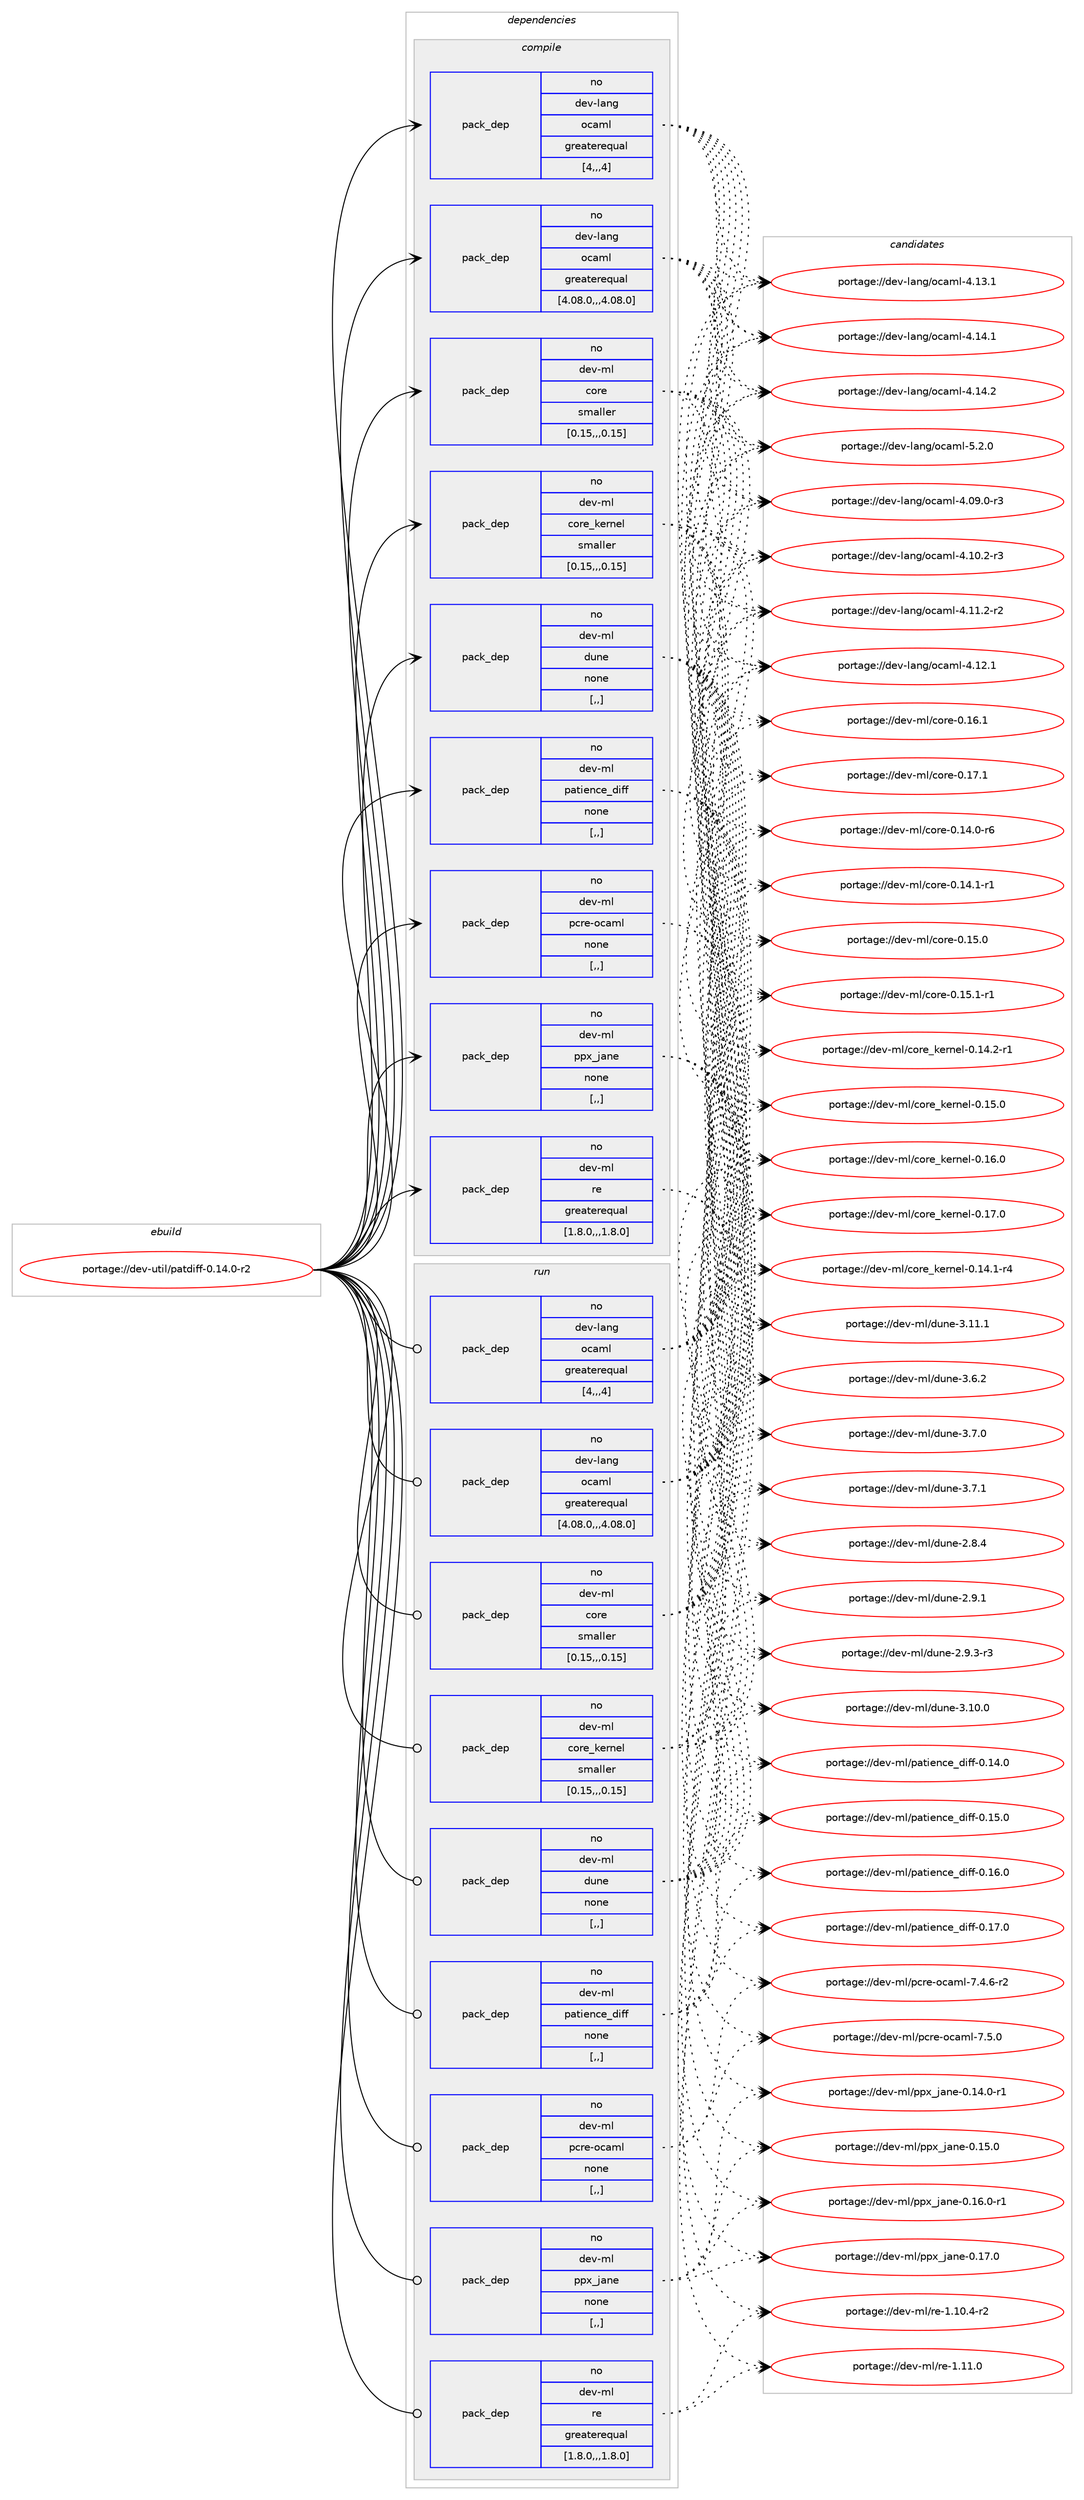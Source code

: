 digraph prolog {

# *************
# Graph options
# *************

newrank=true;
concentrate=true;
compound=true;
graph [rankdir=LR,fontname=Helvetica,fontsize=10,ranksep=1.5];#, ranksep=2.5, nodesep=0.2];
edge  [arrowhead=vee];
node  [fontname=Helvetica,fontsize=10];

# **********
# The ebuild
# **********

subgraph cluster_leftcol {
color=gray;
rank=same;
label=<<i>ebuild</i>>;
id [label="portage://dev-util/patdiff-0.14.0-r2", color=red, width=4, href="../dev-util/patdiff-0.14.0-r2.svg"];
}

# ****************
# The dependencies
# ****************

subgraph cluster_midcol {
color=gray;
label=<<i>dependencies</i>>;
subgraph cluster_compile {
fillcolor="#eeeeee";
style=filled;
label=<<i>compile</i>>;
subgraph pack152155 {
dependency213457 [label=<<TABLE BORDER="0" CELLBORDER="1" CELLSPACING="0" CELLPADDING="4" WIDTH="220"><TR><TD ROWSPAN="6" CELLPADDING="30">pack_dep</TD></TR><TR><TD WIDTH="110">no</TD></TR><TR><TD>dev-lang</TD></TR><TR><TD>ocaml</TD></TR><TR><TD>greaterequal</TD></TR><TR><TD>[4,,,4]</TD></TR></TABLE>>, shape=none, color=blue];
}
id:e -> dependency213457:w [weight=20,style="solid",arrowhead="vee"];
subgraph pack152156 {
dependency213458 [label=<<TABLE BORDER="0" CELLBORDER="1" CELLSPACING="0" CELLPADDING="4" WIDTH="220"><TR><TD ROWSPAN="6" CELLPADDING="30">pack_dep</TD></TR><TR><TD WIDTH="110">no</TD></TR><TR><TD>dev-lang</TD></TR><TR><TD>ocaml</TD></TR><TR><TD>greaterequal</TD></TR><TR><TD>[4.08.0,,,4.08.0]</TD></TR></TABLE>>, shape=none, color=blue];
}
id:e -> dependency213458:w [weight=20,style="solid",arrowhead="vee"];
subgraph pack152157 {
dependency213459 [label=<<TABLE BORDER="0" CELLBORDER="1" CELLSPACING="0" CELLPADDING="4" WIDTH="220"><TR><TD ROWSPAN="6" CELLPADDING="30">pack_dep</TD></TR><TR><TD WIDTH="110">no</TD></TR><TR><TD>dev-ml</TD></TR><TR><TD>core</TD></TR><TR><TD>smaller</TD></TR><TR><TD>[0.15,,,0.15]</TD></TR></TABLE>>, shape=none, color=blue];
}
id:e -> dependency213459:w [weight=20,style="solid",arrowhead="vee"];
subgraph pack152158 {
dependency213460 [label=<<TABLE BORDER="0" CELLBORDER="1" CELLSPACING="0" CELLPADDING="4" WIDTH="220"><TR><TD ROWSPAN="6" CELLPADDING="30">pack_dep</TD></TR><TR><TD WIDTH="110">no</TD></TR><TR><TD>dev-ml</TD></TR><TR><TD>core_kernel</TD></TR><TR><TD>smaller</TD></TR><TR><TD>[0.15,,,0.15]</TD></TR></TABLE>>, shape=none, color=blue];
}
id:e -> dependency213460:w [weight=20,style="solid",arrowhead="vee"];
subgraph pack152159 {
dependency213461 [label=<<TABLE BORDER="0" CELLBORDER="1" CELLSPACING="0" CELLPADDING="4" WIDTH="220"><TR><TD ROWSPAN="6" CELLPADDING="30">pack_dep</TD></TR><TR><TD WIDTH="110">no</TD></TR><TR><TD>dev-ml</TD></TR><TR><TD>dune</TD></TR><TR><TD>none</TD></TR><TR><TD>[,,]</TD></TR></TABLE>>, shape=none, color=blue];
}
id:e -> dependency213461:w [weight=20,style="solid",arrowhead="vee"];
subgraph pack152160 {
dependency213462 [label=<<TABLE BORDER="0" CELLBORDER="1" CELLSPACING="0" CELLPADDING="4" WIDTH="220"><TR><TD ROWSPAN="6" CELLPADDING="30">pack_dep</TD></TR><TR><TD WIDTH="110">no</TD></TR><TR><TD>dev-ml</TD></TR><TR><TD>patience_diff</TD></TR><TR><TD>none</TD></TR><TR><TD>[,,]</TD></TR></TABLE>>, shape=none, color=blue];
}
id:e -> dependency213462:w [weight=20,style="solid",arrowhead="vee"];
subgraph pack152161 {
dependency213463 [label=<<TABLE BORDER="0" CELLBORDER="1" CELLSPACING="0" CELLPADDING="4" WIDTH="220"><TR><TD ROWSPAN="6" CELLPADDING="30">pack_dep</TD></TR><TR><TD WIDTH="110">no</TD></TR><TR><TD>dev-ml</TD></TR><TR><TD>pcre-ocaml</TD></TR><TR><TD>none</TD></TR><TR><TD>[,,]</TD></TR></TABLE>>, shape=none, color=blue];
}
id:e -> dependency213463:w [weight=20,style="solid",arrowhead="vee"];
subgraph pack152162 {
dependency213464 [label=<<TABLE BORDER="0" CELLBORDER="1" CELLSPACING="0" CELLPADDING="4" WIDTH="220"><TR><TD ROWSPAN="6" CELLPADDING="30">pack_dep</TD></TR><TR><TD WIDTH="110">no</TD></TR><TR><TD>dev-ml</TD></TR><TR><TD>ppx_jane</TD></TR><TR><TD>none</TD></TR><TR><TD>[,,]</TD></TR></TABLE>>, shape=none, color=blue];
}
id:e -> dependency213464:w [weight=20,style="solid",arrowhead="vee"];
subgraph pack152163 {
dependency213465 [label=<<TABLE BORDER="0" CELLBORDER="1" CELLSPACING="0" CELLPADDING="4" WIDTH="220"><TR><TD ROWSPAN="6" CELLPADDING="30">pack_dep</TD></TR><TR><TD WIDTH="110">no</TD></TR><TR><TD>dev-ml</TD></TR><TR><TD>re</TD></TR><TR><TD>greaterequal</TD></TR><TR><TD>[1.8.0,,,1.8.0]</TD></TR></TABLE>>, shape=none, color=blue];
}
id:e -> dependency213465:w [weight=20,style="solid",arrowhead="vee"];
}
subgraph cluster_compileandrun {
fillcolor="#eeeeee";
style=filled;
label=<<i>compile and run</i>>;
}
subgraph cluster_run {
fillcolor="#eeeeee";
style=filled;
label=<<i>run</i>>;
subgraph pack152164 {
dependency213466 [label=<<TABLE BORDER="0" CELLBORDER="1" CELLSPACING="0" CELLPADDING="4" WIDTH="220"><TR><TD ROWSPAN="6" CELLPADDING="30">pack_dep</TD></TR><TR><TD WIDTH="110">no</TD></TR><TR><TD>dev-lang</TD></TR><TR><TD>ocaml</TD></TR><TR><TD>greaterequal</TD></TR><TR><TD>[4,,,4]</TD></TR></TABLE>>, shape=none, color=blue];
}
id:e -> dependency213466:w [weight=20,style="solid",arrowhead="odot"];
subgraph pack152165 {
dependency213467 [label=<<TABLE BORDER="0" CELLBORDER="1" CELLSPACING="0" CELLPADDING="4" WIDTH="220"><TR><TD ROWSPAN="6" CELLPADDING="30">pack_dep</TD></TR><TR><TD WIDTH="110">no</TD></TR><TR><TD>dev-lang</TD></TR><TR><TD>ocaml</TD></TR><TR><TD>greaterequal</TD></TR><TR><TD>[4.08.0,,,4.08.0]</TD></TR></TABLE>>, shape=none, color=blue];
}
id:e -> dependency213467:w [weight=20,style="solid",arrowhead="odot"];
subgraph pack152166 {
dependency213468 [label=<<TABLE BORDER="0" CELLBORDER="1" CELLSPACING="0" CELLPADDING="4" WIDTH="220"><TR><TD ROWSPAN="6" CELLPADDING="30">pack_dep</TD></TR><TR><TD WIDTH="110">no</TD></TR><TR><TD>dev-ml</TD></TR><TR><TD>core</TD></TR><TR><TD>smaller</TD></TR><TR><TD>[0.15,,,0.15]</TD></TR></TABLE>>, shape=none, color=blue];
}
id:e -> dependency213468:w [weight=20,style="solid",arrowhead="odot"];
subgraph pack152167 {
dependency213469 [label=<<TABLE BORDER="0" CELLBORDER="1" CELLSPACING="0" CELLPADDING="4" WIDTH="220"><TR><TD ROWSPAN="6" CELLPADDING="30">pack_dep</TD></TR><TR><TD WIDTH="110">no</TD></TR><TR><TD>dev-ml</TD></TR><TR><TD>core_kernel</TD></TR><TR><TD>smaller</TD></TR><TR><TD>[0.15,,,0.15]</TD></TR></TABLE>>, shape=none, color=blue];
}
id:e -> dependency213469:w [weight=20,style="solid",arrowhead="odot"];
subgraph pack152168 {
dependency213470 [label=<<TABLE BORDER="0" CELLBORDER="1" CELLSPACING="0" CELLPADDING="4" WIDTH="220"><TR><TD ROWSPAN="6" CELLPADDING="30">pack_dep</TD></TR><TR><TD WIDTH="110">no</TD></TR><TR><TD>dev-ml</TD></TR><TR><TD>dune</TD></TR><TR><TD>none</TD></TR><TR><TD>[,,]</TD></TR></TABLE>>, shape=none, color=blue];
}
id:e -> dependency213470:w [weight=20,style="solid",arrowhead="odot"];
subgraph pack152169 {
dependency213471 [label=<<TABLE BORDER="0" CELLBORDER="1" CELLSPACING="0" CELLPADDING="4" WIDTH="220"><TR><TD ROWSPAN="6" CELLPADDING="30">pack_dep</TD></TR><TR><TD WIDTH="110">no</TD></TR><TR><TD>dev-ml</TD></TR><TR><TD>patience_diff</TD></TR><TR><TD>none</TD></TR><TR><TD>[,,]</TD></TR></TABLE>>, shape=none, color=blue];
}
id:e -> dependency213471:w [weight=20,style="solid",arrowhead="odot"];
subgraph pack152170 {
dependency213472 [label=<<TABLE BORDER="0" CELLBORDER="1" CELLSPACING="0" CELLPADDING="4" WIDTH="220"><TR><TD ROWSPAN="6" CELLPADDING="30">pack_dep</TD></TR><TR><TD WIDTH="110">no</TD></TR><TR><TD>dev-ml</TD></TR><TR><TD>pcre-ocaml</TD></TR><TR><TD>none</TD></TR><TR><TD>[,,]</TD></TR></TABLE>>, shape=none, color=blue];
}
id:e -> dependency213472:w [weight=20,style="solid",arrowhead="odot"];
subgraph pack152171 {
dependency213473 [label=<<TABLE BORDER="0" CELLBORDER="1" CELLSPACING="0" CELLPADDING="4" WIDTH="220"><TR><TD ROWSPAN="6" CELLPADDING="30">pack_dep</TD></TR><TR><TD WIDTH="110">no</TD></TR><TR><TD>dev-ml</TD></TR><TR><TD>ppx_jane</TD></TR><TR><TD>none</TD></TR><TR><TD>[,,]</TD></TR></TABLE>>, shape=none, color=blue];
}
id:e -> dependency213473:w [weight=20,style="solid",arrowhead="odot"];
subgraph pack152172 {
dependency213474 [label=<<TABLE BORDER="0" CELLBORDER="1" CELLSPACING="0" CELLPADDING="4" WIDTH="220"><TR><TD ROWSPAN="6" CELLPADDING="30">pack_dep</TD></TR><TR><TD WIDTH="110">no</TD></TR><TR><TD>dev-ml</TD></TR><TR><TD>re</TD></TR><TR><TD>greaterequal</TD></TR><TR><TD>[1.8.0,,,1.8.0]</TD></TR></TABLE>>, shape=none, color=blue];
}
id:e -> dependency213474:w [weight=20,style="solid",arrowhead="odot"];
}
}

# **************
# The candidates
# **************

subgraph cluster_choices {
rank=same;
color=gray;
label=<<i>candidates</i>>;

subgraph choice152155 {
color=black;
nodesep=1;
choice1001011184510897110103471119997109108455246485746484511451 [label="portage://dev-lang/ocaml-4.09.0-r3", color=red, width=4,href="../dev-lang/ocaml-4.09.0-r3.svg"];
choice1001011184510897110103471119997109108455246494846504511451 [label="portage://dev-lang/ocaml-4.10.2-r3", color=red, width=4,href="../dev-lang/ocaml-4.10.2-r3.svg"];
choice1001011184510897110103471119997109108455246494946504511450 [label="portage://dev-lang/ocaml-4.11.2-r2", color=red, width=4,href="../dev-lang/ocaml-4.11.2-r2.svg"];
choice100101118451089711010347111999710910845524649504649 [label="portage://dev-lang/ocaml-4.12.1", color=red, width=4,href="../dev-lang/ocaml-4.12.1.svg"];
choice100101118451089711010347111999710910845524649514649 [label="portage://dev-lang/ocaml-4.13.1", color=red, width=4,href="../dev-lang/ocaml-4.13.1.svg"];
choice100101118451089711010347111999710910845524649524649 [label="portage://dev-lang/ocaml-4.14.1", color=red, width=4,href="../dev-lang/ocaml-4.14.1.svg"];
choice100101118451089711010347111999710910845524649524650 [label="portage://dev-lang/ocaml-4.14.2", color=red, width=4,href="../dev-lang/ocaml-4.14.2.svg"];
choice1001011184510897110103471119997109108455346504648 [label="portage://dev-lang/ocaml-5.2.0", color=red, width=4,href="../dev-lang/ocaml-5.2.0.svg"];
dependency213457:e -> choice1001011184510897110103471119997109108455246485746484511451:w [style=dotted,weight="100"];
dependency213457:e -> choice1001011184510897110103471119997109108455246494846504511451:w [style=dotted,weight="100"];
dependency213457:e -> choice1001011184510897110103471119997109108455246494946504511450:w [style=dotted,weight="100"];
dependency213457:e -> choice100101118451089711010347111999710910845524649504649:w [style=dotted,weight="100"];
dependency213457:e -> choice100101118451089711010347111999710910845524649514649:w [style=dotted,weight="100"];
dependency213457:e -> choice100101118451089711010347111999710910845524649524649:w [style=dotted,weight="100"];
dependency213457:e -> choice100101118451089711010347111999710910845524649524650:w [style=dotted,weight="100"];
dependency213457:e -> choice1001011184510897110103471119997109108455346504648:w [style=dotted,weight="100"];
}
subgraph choice152156 {
color=black;
nodesep=1;
choice1001011184510897110103471119997109108455246485746484511451 [label="portage://dev-lang/ocaml-4.09.0-r3", color=red, width=4,href="../dev-lang/ocaml-4.09.0-r3.svg"];
choice1001011184510897110103471119997109108455246494846504511451 [label="portage://dev-lang/ocaml-4.10.2-r3", color=red, width=4,href="../dev-lang/ocaml-4.10.2-r3.svg"];
choice1001011184510897110103471119997109108455246494946504511450 [label="portage://dev-lang/ocaml-4.11.2-r2", color=red, width=4,href="../dev-lang/ocaml-4.11.2-r2.svg"];
choice100101118451089711010347111999710910845524649504649 [label="portage://dev-lang/ocaml-4.12.1", color=red, width=4,href="../dev-lang/ocaml-4.12.1.svg"];
choice100101118451089711010347111999710910845524649514649 [label="portage://dev-lang/ocaml-4.13.1", color=red, width=4,href="../dev-lang/ocaml-4.13.1.svg"];
choice100101118451089711010347111999710910845524649524649 [label="portage://dev-lang/ocaml-4.14.1", color=red, width=4,href="../dev-lang/ocaml-4.14.1.svg"];
choice100101118451089711010347111999710910845524649524650 [label="portage://dev-lang/ocaml-4.14.2", color=red, width=4,href="../dev-lang/ocaml-4.14.2.svg"];
choice1001011184510897110103471119997109108455346504648 [label="portage://dev-lang/ocaml-5.2.0", color=red, width=4,href="../dev-lang/ocaml-5.2.0.svg"];
dependency213458:e -> choice1001011184510897110103471119997109108455246485746484511451:w [style=dotted,weight="100"];
dependency213458:e -> choice1001011184510897110103471119997109108455246494846504511451:w [style=dotted,weight="100"];
dependency213458:e -> choice1001011184510897110103471119997109108455246494946504511450:w [style=dotted,weight="100"];
dependency213458:e -> choice100101118451089711010347111999710910845524649504649:w [style=dotted,weight="100"];
dependency213458:e -> choice100101118451089711010347111999710910845524649514649:w [style=dotted,weight="100"];
dependency213458:e -> choice100101118451089711010347111999710910845524649524649:w [style=dotted,weight="100"];
dependency213458:e -> choice100101118451089711010347111999710910845524649524650:w [style=dotted,weight="100"];
dependency213458:e -> choice1001011184510897110103471119997109108455346504648:w [style=dotted,weight="100"];
}
subgraph choice152157 {
color=black;
nodesep=1;
choice100101118451091084799111114101454846495246484511454 [label="portage://dev-ml/core-0.14.0-r6", color=red, width=4,href="../dev-ml/core-0.14.0-r6.svg"];
choice100101118451091084799111114101454846495246494511449 [label="portage://dev-ml/core-0.14.1-r1", color=red, width=4,href="../dev-ml/core-0.14.1-r1.svg"];
choice10010111845109108479911111410145484649534648 [label="portage://dev-ml/core-0.15.0", color=red, width=4,href="../dev-ml/core-0.15.0.svg"];
choice100101118451091084799111114101454846495346494511449 [label="portage://dev-ml/core-0.15.1-r1", color=red, width=4,href="../dev-ml/core-0.15.1-r1.svg"];
choice10010111845109108479911111410145484649544649 [label="portage://dev-ml/core-0.16.1", color=red, width=4,href="../dev-ml/core-0.16.1.svg"];
choice10010111845109108479911111410145484649554649 [label="portage://dev-ml/core-0.17.1", color=red, width=4,href="../dev-ml/core-0.17.1.svg"];
dependency213459:e -> choice100101118451091084799111114101454846495246484511454:w [style=dotted,weight="100"];
dependency213459:e -> choice100101118451091084799111114101454846495246494511449:w [style=dotted,weight="100"];
dependency213459:e -> choice10010111845109108479911111410145484649534648:w [style=dotted,weight="100"];
dependency213459:e -> choice100101118451091084799111114101454846495346494511449:w [style=dotted,weight="100"];
dependency213459:e -> choice10010111845109108479911111410145484649544649:w [style=dotted,weight="100"];
dependency213459:e -> choice10010111845109108479911111410145484649554649:w [style=dotted,weight="100"];
}
subgraph choice152158 {
color=black;
nodesep=1;
choice10010111845109108479911111410195107101114110101108454846495246494511452 [label="portage://dev-ml/core_kernel-0.14.1-r4", color=red, width=4,href="../dev-ml/core_kernel-0.14.1-r4.svg"];
choice10010111845109108479911111410195107101114110101108454846495246504511449 [label="portage://dev-ml/core_kernel-0.14.2-r1", color=red, width=4,href="../dev-ml/core_kernel-0.14.2-r1.svg"];
choice1001011184510910847991111141019510710111411010110845484649534648 [label="portage://dev-ml/core_kernel-0.15.0", color=red, width=4,href="../dev-ml/core_kernel-0.15.0.svg"];
choice1001011184510910847991111141019510710111411010110845484649544648 [label="portage://dev-ml/core_kernel-0.16.0", color=red, width=4,href="../dev-ml/core_kernel-0.16.0.svg"];
choice1001011184510910847991111141019510710111411010110845484649554648 [label="portage://dev-ml/core_kernel-0.17.0", color=red, width=4,href="../dev-ml/core_kernel-0.17.0.svg"];
dependency213460:e -> choice10010111845109108479911111410195107101114110101108454846495246494511452:w [style=dotted,weight="100"];
dependency213460:e -> choice10010111845109108479911111410195107101114110101108454846495246504511449:w [style=dotted,weight="100"];
dependency213460:e -> choice1001011184510910847991111141019510710111411010110845484649534648:w [style=dotted,weight="100"];
dependency213460:e -> choice1001011184510910847991111141019510710111411010110845484649544648:w [style=dotted,weight="100"];
dependency213460:e -> choice1001011184510910847991111141019510710111411010110845484649554648:w [style=dotted,weight="100"];
}
subgraph choice152159 {
color=black;
nodesep=1;
choice1001011184510910847100117110101455046564652 [label="portage://dev-ml/dune-2.8.4", color=red, width=4,href="../dev-ml/dune-2.8.4.svg"];
choice1001011184510910847100117110101455046574649 [label="portage://dev-ml/dune-2.9.1", color=red, width=4,href="../dev-ml/dune-2.9.1.svg"];
choice10010111845109108471001171101014550465746514511451 [label="portage://dev-ml/dune-2.9.3-r3", color=red, width=4,href="../dev-ml/dune-2.9.3-r3.svg"];
choice100101118451091084710011711010145514649484648 [label="portage://dev-ml/dune-3.10.0", color=red, width=4,href="../dev-ml/dune-3.10.0.svg"];
choice100101118451091084710011711010145514649494649 [label="portage://dev-ml/dune-3.11.1", color=red, width=4,href="../dev-ml/dune-3.11.1.svg"];
choice1001011184510910847100117110101455146544650 [label="portage://dev-ml/dune-3.6.2", color=red, width=4,href="../dev-ml/dune-3.6.2.svg"];
choice1001011184510910847100117110101455146554648 [label="portage://dev-ml/dune-3.7.0", color=red, width=4,href="../dev-ml/dune-3.7.0.svg"];
choice1001011184510910847100117110101455146554649 [label="portage://dev-ml/dune-3.7.1", color=red, width=4,href="../dev-ml/dune-3.7.1.svg"];
dependency213461:e -> choice1001011184510910847100117110101455046564652:w [style=dotted,weight="100"];
dependency213461:e -> choice1001011184510910847100117110101455046574649:w [style=dotted,weight="100"];
dependency213461:e -> choice10010111845109108471001171101014550465746514511451:w [style=dotted,weight="100"];
dependency213461:e -> choice100101118451091084710011711010145514649484648:w [style=dotted,weight="100"];
dependency213461:e -> choice100101118451091084710011711010145514649494649:w [style=dotted,weight="100"];
dependency213461:e -> choice1001011184510910847100117110101455146544650:w [style=dotted,weight="100"];
dependency213461:e -> choice1001011184510910847100117110101455146554648:w [style=dotted,weight="100"];
dependency213461:e -> choice1001011184510910847100117110101455146554649:w [style=dotted,weight="100"];
}
subgraph choice152160 {
color=black;
nodesep=1;
choice100101118451091084711297116105101110991019510010510210245484649524648 [label="portage://dev-ml/patience_diff-0.14.0", color=red, width=4,href="../dev-ml/patience_diff-0.14.0.svg"];
choice100101118451091084711297116105101110991019510010510210245484649534648 [label="portage://dev-ml/patience_diff-0.15.0", color=red, width=4,href="../dev-ml/patience_diff-0.15.0.svg"];
choice100101118451091084711297116105101110991019510010510210245484649544648 [label="portage://dev-ml/patience_diff-0.16.0", color=red, width=4,href="../dev-ml/patience_diff-0.16.0.svg"];
choice100101118451091084711297116105101110991019510010510210245484649554648 [label="portage://dev-ml/patience_diff-0.17.0", color=red, width=4,href="../dev-ml/patience_diff-0.17.0.svg"];
dependency213462:e -> choice100101118451091084711297116105101110991019510010510210245484649524648:w [style=dotted,weight="100"];
dependency213462:e -> choice100101118451091084711297116105101110991019510010510210245484649534648:w [style=dotted,weight="100"];
dependency213462:e -> choice100101118451091084711297116105101110991019510010510210245484649544648:w [style=dotted,weight="100"];
dependency213462:e -> choice100101118451091084711297116105101110991019510010510210245484649554648:w [style=dotted,weight="100"];
}
subgraph choice152161 {
color=black;
nodesep=1;
choice1001011184510910847112991141014511199971091084555465246544511450 [label="portage://dev-ml/pcre-ocaml-7.4.6-r2", color=red, width=4,href="../dev-ml/pcre-ocaml-7.4.6-r2.svg"];
choice100101118451091084711299114101451119997109108455546534648 [label="portage://dev-ml/pcre-ocaml-7.5.0", color=red, width=4,href="../dev-ml/pcre-ocaml-7.5.0.svg"];
dependency213463:e -> choice1001011184510910847112991141014511199971091084555465246544511450:w [style=dotted,weight="100"];
dependency213463:e -> choice100101118451091084711299114101451119997109108455546534648:w [style=dotted,weight="100"];
}
subgraph choice152162 {
color=black;
nodesep=1;
choice10010111845109108471121121209510697110101454846495246484511449 [label="portage://dev-ml/ppx_jane-0.14.0-r1", color=red, width=4,href="../dev-ml/ppx_jane-0.14.0-r1.svg"];
choice1001011184510910847112112120951069711010145484649534648 [label="portage://dev-ml/ppx_jane-0.15.0", color=red, width=4,href="../dev-ml/ppx_jane-0.15.0.svg"];
choice10010111845109108471121121209510697110101454846495446484511449 [label="portage://dev-ml/ppx_jane-0.16.0-r1", color=red, width=4,href="../dev-ml/ppx_jane-0.16.0-r1.svg"];
choice1001011184510910847112112120951069711010145484649554648 [label="portage://dev-ml/ppx_jane-0.17.0", color=red, width=4,href="../dev-ml/ppx_jane-0.17.0.svg"];
dependency213464:e -> choice10010111845109108471121121209510697110101454846495246484511449:w [style=dotted,weight="100"];
dependency213464:e -> choice1001011184510910847112112120951069711010145484649534648:w [style=dotted,weight="100"];
dependency213464:e -> choice10010111845109108471121121209510697110101454846495446484511449:w [style=dotted,weight="100"];
dependency213464:e -> choice1001011184510910847112112120951069711010145484649554648:w [style=dotted,weight="100"];
}
subgraph choice152163 {
color=black;
nodesep=1;
choice1001011184510910847114101454946494846524511450 [label="portage://dev-ml/re-1.10.4-r2", color=red, width=4,href="../dev-ml/re-1.10.4-r2.svg"];
choice100101118451091084711410145494649494648 [label="portage://dev-ml/re-1.11.0", color=red, width=4,href="../dev-ml/re-1.11.0.svg"];
dependency213465:e -> choice1001011184510910847114101454946494846524511450:w [style=dotted,weight="100"];
dependency213465:e -> choice100101118451091084711410145494649494648:w [style=dotted,weight="100"];
}
subgraph choice152164 {
color=black;
nodesep=1;
choice1001011184510897110103471119997109108455246485746484511451 [label="portage://dev-lang/ocaml-4.09.0-r3", color=red, width=4,href="../dev-lang/ocaml-4.09.0-r3.svg"];
choice1001011184510897110103471119997109108455246494846504511451 [label="portage://dev-lang/ocaml-4.10.2-r3", color=red, width=4,href="../dev-lang/ocaml-4.10.2-r3.svg"];
choice1001011184510897110103471119997109108455246494946504511450 [label="portage://dev-lang/ocaml-4.11.2-r2", color=red, width=4,href="../dev-lang/ocaml-4.11.2-r2.svg"];
choice100101118451089711010347111999710910845524649504649 [label="portage://dev-lang/ocaml-4.12.1", color=red, width=4,href="../dev-lang/ocaml-4.12.1.svg"];
choice100101118451089711010347111999710910845524649514649 [label="portage://dev-lang/ocaml-4.13.1", color=red, width=4,href="../dev-lang/ocaml-4.13.1.svg"];
choice100101118451089711010347111999710910845524649524649 [label="portage://dev-lang/ocaml-4.14.1", color=red, width=4,href="../dev-lang/ocaml-4.14.1.svg"];
choice100101118451089711010347111999710910845524649524650 [label="portage://dev-lang/ocaml-4.14.2", color=red, width=4,href="../dev-lang/ocaml-4.14.2.svg"];
choice1001011184510897110103471119997109108455346504648 [label="portage://dev-lang/ocaml-5.2.0", color=red, width=4,href="../dev-lang/ocaml-5.2.0.svg"];
dependency213466:e -> choice1001011184510897110103471119997109108455246485746484511451:w [style=dotted,weight="100"];
dependency213466:e -> choice1001011184510897110103471119997109108455246494846504511451:w [style=dotted,weight="100"];
dependency213466:e -> choice1001011184510897110103471119997109108455246494946504511450:w [style=dotted,weight="100"];
dependency213466:e -> choice100101118451089711010347111999710910845524649504649:w [style=dotted,weight="100"];
dependency213466:e -> choice100101118451089711010347111999710910845524649514649:w [style=dotted,weight="100"];
dependency213466:e -> choice100101118451089711010347111999710910845524649524649:w [style=dotted,weight="100"];
dependency213466:e -> choice100101118451089711010347111999710910845524649524650:w [style=dotted,weight="100"];
dependency213466:e -> choice1001011184510897110103471119997109108455346504648:w [style=dotted,weight="100"];
}
subgraph choice152165 {
color=black;
nodesep=1;
choice1001011184510897110103471119997109108455246485746484511451 [label="portage://dev-lang/ocaml-4.09.0-r3", color=red, width=4,href="../dev-lang/ocaml-4.09.0-r3.svg"];
choice1001011184510897110103471119997109108455246494846504511451 [label="portage://dev-lang/ocaml-4.10.2-r3", color=red, width=4,href="../dev-lang/ocaml-4.10.2-r3.svg"];
choice1001011184510897110103471119997109108455246494946504511450 [label="portage://dev-lang/ocaml-4.11.2-r2", color=red, width=4,href="../dev-lang/ocaml-4.11.2-r2.svg"];
choice100101118451089711010347111999710910845524649504649 [label="portage://dev-lang/ocaml-4.12.1", color=red, width=4,href="../dev-lang/ocaml-4.12.1.svg"];
choice100101118451089711010347111999710910845524649514649 [label="portage://dev-lang/ocaml-4.13.1", color=red, width=4,href="../dev-lang/ocaml-4.13.1.svg"];
choice100101118451089711010347111999710910845524649524649 [label="portage://dev-lang/ocaml-4.14.1", color=red, width=4,href="../dev-lang/ocaml-4.14.1.svg"];
choice100101118451089711010347111999710910845524649524650 [label="portage://dev-lang/ocaml-4.14.2", color=red, width=4,href="../dev-lang/ocaml-4.14.2.svg"];
choice1001011184510897110103471119997109108455346504648 [label="portage://dev-lang/ocaml-5.2.0", color=red, width=4,href="../dev-lang/ocaml-5.2.0.svg"];
dependency213467:e -> choice1001011184510897110103471119997109108455246485746484511451:w [style=dotted,weight="100"];
dependency213467:e -> choice1001011184510897110103471119997109108455246494846504511451:w [style=dotted,weight="100"];
dependency213467:e -> choice1001011184510897110103471119997109108455246494946504511450:w [style=dotted,weight="100"];
dependency213467:e -> choice100101118451089711010347111999710910845524649504649:w [style=dotted,weight="100"];
dependency213467:e -> choice100101118451089711010347111999710910845524649514649:w [style=dotted,weight="100"];
dependency213467:e -> choice100101118451089711010347111999710910845524649524649:w [style=dotted,weight="100"];
dependency213467:e -> choice100101118451089711010347111999710910845524649524650:w [style=dotted,weight="100"];
dependency213467:e -> choice1001011184510897110103471119997109108455346504648:w [style=dotted,weight="100"];
}
subgraph choice152166 {
color=black;
nodesep=1;
choice100101118451091084799111114101454846495246484511454 [label="portage://dev-ml/core-0.14.0-r6", color=red, width=4,href="../dev-ml/core-0.14.0-r6.svg"];
choice100101118451091084799111114101454846495246494511449 [label="portage://dev-ml/core-0.14.1-r1", color=red, width=4,href="../dev-ml/core-0.14.1-r1.svg"];
choice10010111845109108479911111410145484649534648 [label="portage://dev-ml/core-0.15.0", color=red, width=4,href="../dev-ml/core-0.15.0.svg"];
choice100101118451091084799111114101454846495346494511449 [label="portage://dev-ml/core-0.15.1-r1", color=red, width=4,href="../dev-ml/core-0.15.1-r1.svg"];
choice10010111845109108479911111410145484649544649 [label="portage://dev-ml/core-0.16.1", color=red, width=4,href="../dev-ml/core-0.16.1.svg"];
choice10010111845109108479911111410145484649554649 [label="portage://dev-ml/core-0.17.1", color=red, width=4,href="../dev-ml/core-0.17.1.svg"];
dependency213468:e -> choice100101118451091084799111114101454846495246484511454:w [style=dotted,weight="100"];
dependency213468:e -> choice100101118451091084799111114101454846495246494511449:w [style=dotted,weight="100"];
dependency213468:e -> choice10010111845109108479911111410145484649534648:w [style=dotted,weight="100"];
dependency213468:e -> choice100101118451091084799111114101454846495346494511449:w [style=dotted,weight="100"];
dependency213468:e -> choice10010111845109108479911111410145484649544649:w [style=dotted,weight="100"];
dependency213468:e -> choice10010111845109108479911111410145484649554649:w [style=dotted,weight="100"];
}
subgraph choice152167 {
color=black;
nodesep=1;
choice10010111845109108479911111410195107101114110101108454846495246494511452 [label="portage://dev-ml/core_kernel-0.14.1-r4", color=red, width=4,href="../dev-ml/core_kernel-0.14.1-r4.svg"];
choice10010111845109108479911111410195107101114110101108454846495246504511449 [label="portage://dev-ml/core_kernel-0.14.2-r1", color=red, width=4,href="../dev-ml/core_kernel-0.14.2-r1.svg"];
choice1001011184510910847991111141019510710111411010110845484649534648 [label="portage://dev-ml/core_kernel-0.15.0", color=red, width=4,href="../dev-ml/core_kernel-0.15.0.svg"];
choice1001011184510910847991111141019510710111411010110845484649544648 [label="portage://dev-ml/core_kernel-0.16.0", color=red, width=4,href="../dev-ml/core_kernel-0.16.0.svg"];
choice1001011184510910847991111141019510710111411010110845484649554648 [label="portage://dev-ml/core_kernel-0.17.0", color=red, width=4,href="../dev-ml/core_kernel-0.17.0.svg"];
dependency213469:e -> choice10010111845109108479911111410195107101114110101108454846495246494511452:w [style=dotted,weight="100"];
dependency213469:e -> choice10010111845109108479911111410195107101114110101108454846495246504511449:w [style=dotted,weight="100"];
dependency213469:e -> choice1001011184510910847991111141019510710111411010110845484649534648:w [style=dotted,weight="100"];
dependency213469:e -> choice1001011184510910847991111141019510710111411010110845484649544648:w [style=dotted,weight="100"];
dependency213469:e -> choice1001011184510910847991111141019510710111411010110845484649554648:w [style=dotted,weight="100"];
}
subgraph choice152168 {
color=black;
nodesep=1;
choice1001011184510910847100117110101455046564652 [label="portage://dev-ml/dune-2.8.4", color=red, width=4,href="../dev-ml/dune-2.8.4.svg"];
choice1001011184510910847100117110101455046574649 [label="portage://dev-ml/dune-2.9.1", color=red, width=4,href="../dev-ml/dune-2.9.1.svg"];
choice10010111845109108471001171101014550465746514511451 [label="portage://dev-ml/dune-2.9.3-r3", color=red, width=4,href="../dev-ml/dune-2.9.3-r3.svg"];
choice100101118451091084710011711010145514649484648 [label="portage://dev-ml/dune-3.10.0", color=red, width=4,href="../dev-ml/dune-3.10.0.svg"];
choice100101118451091084710011711010145514649494649 [label="portage://dev-ml/dune-3.11.1", color=red, width=4,href="../dev-ml/dune-3.11.1.svg"];
choice1001011184510910847100117110101455146544650 [label="portage://dev-ml/dune-3.6.2", color=red, width=4,href="../dev-ml/dune-3.6.2.svg"];
choice1001011184510910847100117110101455146554648 [label="portage://dev-ml/dune-3.7.0", color=red, width=4,href="../dev-ml/dune-3.7.0.svg"];
choice1001011184510910847100117110101455146554649 [label="portage://dev-ml/dune-3.7.1", color=red, width=4,href="../dev-ml/dune-3.7.1.svg"];
dependency213470:e -> choice1001011184510910847100117110101455046564652:w [style=dotted,weight="100"];
dependency213470:e -> choice1001011184510910847100117110101455046574649:w [style=dotted,weight="100"];
dependency213470:e -> choice10010111845109108471001171101014550465746514511451:w [style=dotted,weight="100"];
dependency213470:e -> choice100101118451091084710011711010145514649484648:w [style=dotted,weight="100"];
dependency213470:e -> choice100101118451091084710011711010145514649494649:w [style=dotted,weight="100"];
dependency213470:e -> choice1001011184510910847100117110101455146544650:w [style=dotted,weight="100"];
dependency213470:e -> choice1001011184510910847100117110101455146554648:w [style=dotted,weight="100"];
dependency213470:e -> choice1001011184510910847100117110101455146554649:w [style=dotted,weight="100"];
}
subgraph choice152169 {
color=black;
nodesep=1;
choice100101118451091084711297116105101110991019510010510210245484649524648 [label="portage://dev-ml/patience_diff-0.14.0", color=red, width=4,href="../dev-ml/patience_diff-0.14.0.svg"];
choice100101118451091084711297116105101110991019510010510210245484649534648 [label="portage://dev-ml/patience_diff-0.15.0", color=red, width=4,href="../dev-ml/patience_diff-0.15.0.svg"];
choice100101118451091084711297116105101110991019510010510210245484649544648 [label="portage://dev-ml/patience_diff-0.16.0", color=red, width=4,href="../dev-ml/patience_diff-0.16.0.svg"];
choice100101118451091084711297116105101110991019510010510210245484649554648 [label="portage://dev-ml/patience_diff-0.17.0", color=red, width=4,href="../dev-ml/patience_diff-0.17.0.svg"];
dependency213471:e -> choice100101118451091084711297116105101110991019510010510210245484649524648:w [style=dotted,weight="100"];
dependency213471:e -> choice100101118451091084711297116105101110991019510010510210245484649534648:w [style=dotted,weight="100"];
dependency213471:e -> choice100101118451091084711297116105101110991019510010510210245484649544648:w [style=dotted,weight="100"];
dependency213471:e -> choice100101118451091084711297116105101110991019510010510210245484649554648:w [style=dotted,weight="100"];
}
subgraph choice152170 {
color=black;
nodesep=1;
choice1001011184510910847112991141014511199971091084555465246544511450 [label="portage://dev-ml/pcre-ocaml-7.4.6-r2", color=red, width=4,href="../dev-ml/pcre-ocaml-7.4.6-r2.svg"];
choice100101118451091084711299114101451119997109108455546534648 [label="portage://dev-ml/pcre-ocaml-7.5.0", color=red, width=4,href="../dev-ml/pcre-ocaml-7.5.0.svg"];
dependency213472:e -> choice1001011184510910847112991141014511199971091084555465246544511450:w [style=dotted,weight="100"];
dependency213472:e -> choice100101118451091084711299114101451119997109108455546534648:w [style=dotted,weight="100"];
}
subgraph choice152171 {
color=black;
nodesep=1;
choice10010111845109108471121121209510697110101454846495246484511449 [label="portage://dev-ml/ppx_jane-0.14.0-r1", color=red, width=4,href="../dev-ml/ppx_jane-0.14.0-r1.svg"];
choice1001011184510910847112112120951069711010145484649534648 [label="portage://dev-ml/ppx_jane-0.15.0", color=red, width=4,href="../dev-ml/ppx_jane-0.15.0.svg"];
choice10010111845109108471121121209510697110101454846495446484511449 [label="portage://dev-ml/ppx_jane-0.16.0-r1", color=red, width=4,href="../dev-ml/ppx_jane-0.16.0-r1.svg"];
choice1001011184510910847112112120951069711010145484649554648 [label="portage://dev-ml/ppx_jane-0.17.0", color=red, width=4,href="../dev-ml/ppx_jane-0.17.0.svg"];
dependency213473:e -> choice10010111845109108471121121209510697110101454846495246484511449:w [style=dotted,weight="100"];
dependency213473:e -> choice1001011184510910847112112120951069711010145484649534648:w [style=dotted,weight="100"];
dependency213473:e -> choice10010111845109108471121121209510697110101454846495446484511449:w [style=dotted,weight="100"];
dependency213473:e -> choice1001011184510910847112112120951069711010145484649554648:w [style=dotted,weight="100"];
}
subgraph choice152172 {
color=black;
nodesep=1;
choice1001011184510910847114101454946494846524511450 [label="portage://dev-ml/re-1.10.4-r2", color=red, width=4,href="../dev-ml/re-1.10.4-r2.svg"];
choice100101118451091084711410145494649494648 [label="portage://dev-ml/re-1.11.0", color=red, width=4,href="../dev-ml/re-1.11.0.svg"];
dependency213474:e -> choice1001011184510910847114101454946494846524511450:w [style=dotted,weight="100"];
dependency213474:e -> choice100101118451091084711410145494649494648:w [style=dotted,weight="100"];
}
}

}
